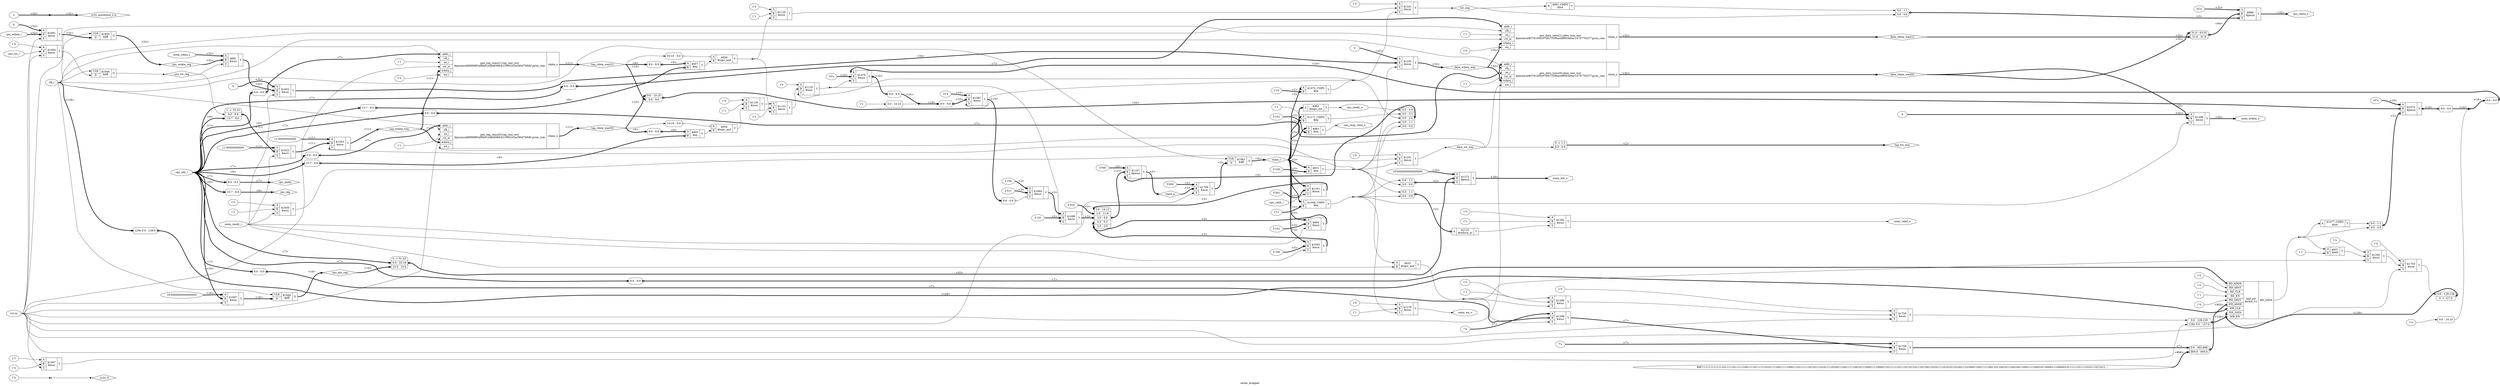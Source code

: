 digraph "cache_wrapper" {
label="cache_wrapper";
rankdir="LR";
remincross=true;
n42 [ shape=diamond, label="_sv2v_0", color="black", fontcolor="black"];
n43 [ shape=octagon, label="clk_i", color="black", fontcolor="black"];
n44 [ shape=octagon, label="cpu_adr_i", color="black", fontcolor="black"];
n45 [ shape=diamond, label="cpu_adr_reg", color="black", fontcolor="black"];
n46 [ shape=diamond, label="cpu_index", color="black", fontcolor="black"];
n47 [ shape=octagon, label="cpu_rdata_o", color="black", fontcolor="black"];
n48 [ shape=octagon, label="cpu_ready_o", color="black", fontcolor="black"];
n49 [ shape=octagon, label="cpu_resp_valid_o", color="black", fontcolor="black"];
n50 [ shape=diamond, label="cpu_tag", color="black", fontcolor="black"];
n51 [ shape=octagon, label="cpu_valid_i", color="black", fontcolor="black"];
n52 [ shape=octagon, label="cpu_wdata_i", color="black", fontcolor="black"];
n53 [ shape=diamond, label="cpu_wdata_reg", color="black", fontcolor="black"];
n54 [ shape=octagon, label="cpu_we_i", color="black", fontcolor="black"];
n55 [ shape=diamond, label="cpu_we_reg", color="black", fontcolor="black"];
n56 [ shape=diamond, label="data_rdata_way[0]", color="black", fontcolor="black"];
n57 [ shape=diamond, label="data_rdata_way[1]", color="black", fontcolor="black"];
n58 [ shape=diamond, label="data_wdata_way", color="black", fontcolor="black"];
n59 [ shape=diamond, label="data_we_way", color="black", fontcolor="black"];
n60 [ shape=diamond, label="hit_way", color="black", fontcolor="black"];
n61 [ shape=octagon, label="mem_adr_o", color="black", fontcolor="black"];
n62 [ shape=octagon, label="mem_rdata_i", color="black", fontcolor="black"];
n63 [ shape=octagon, label="mem_ready_i", color="black", fontcolor="black"];
n64 [ shape=octagon, label="mem_valid_o", color="black", fontcolor="black"];
n65 [ shape=octagon, label="mem_wdata_o", color="black", fontcolor="black"];
n66 [ shape=octagon, label="mem_we_o", color="black", fontcolor="black"];
n67 [ shape=octagon, label="rst_ni", color="black", fontcolor="black"];
n68 [ shape=diamond, label="state_n", color="black", fontcolor="black"];
n69 [ shape=diamond, label="state_r", color="black", fontcolor="black"];
n70 [ shape=diamond, label="sv2v_autoblock_2.w", color="black", fontcolor="black"];
n71 [ shape=diamond, label="tag_rdata_way[0]", color="black", fontcolor="black"];
n72 [ shape=diamond, label="tag_rdata_way[1]", color="black", fontcolor="black"];
n73 [ shape=diamond, label="tag_wdata_way", color="black", fontcolor="black"];
n74 [ shape=diamond, label="tag_we_way", color="black", fontcolor="black"];
v0 [ label="1'1" ];
c78 [ shape=record, label="{{<p75> A|<p76> B}|$937\n$add|{<p77> Y}}",  ];
c79 [ shape=record, label="{{<p75> A}|$2123\n$reduce_or|{<p77> Y}}",  ];
x1 [ shape=record, style=rounded, label="<s1> 0:0 - 1:1 |<s0> 0:0 - 0:0 ", color="black", fontcolor="black" ];
x1:e -> c79:p75:w [arrowhead=odiamond, arrowtail=odiamond, dir=both, color="black", fontcolor="black", style="setlinewidth(3)", label="<2>"];
v2 [ label="3'100" ];
c80 [ shape=record, label="{{<p75> A|<p76> B}|$931\n$eq|{<p77> Y}}",  ];
c81 [ shape=record, label="{{<p75> A|<p76> B}|$955\n$eq|{<p77> Y}}",  ];
x3 [ shape=record, style=rounded, label="<s0> 8:0 - 8:0 ", color="black", fontcolor="black" ];
x3:e -> c81:p75:w [arrowhead=odiamond, arrowtail=odiamond, dir=both, color="black", fontcolor="black", style="setlinewidth(3)", label="<9>"];
x4 [ shape=record, style=rounded, label="<s0> 15:7 - 8:0 ", color="black", fontcolor="black" ];
x4:e -> c81:p76:w [arrowhead=odiamond, arrowtail=odiamond, dir=both, color="black", fontcolor="black", style="setlinewidth(3)", label="<9>"];
c82 [ shape=record, label="{{<p75> A|<p76> B}|$957\n$eq|{<p77> Y}}",  ];
x5 [ shape=record, style=rounded, label="<s0> 8:0 - 8:0 ", color="black", fontcolor="black" ];
x5:e -> c82:p75:w [arrowhead=odiamond, arrowtail=odiamond, dir=both, color="black", fontcolor="black", style="setlinewidth(3)", label="<9>"];
x6 [ shape=record, style=rounded, label="<s0> 15:7 - 8:0 ", color="black", fontcolor="black" ];
x6:e -> c82:p76:w [arrowhead=odiamond, arrowtail=odiamond, dir=both, color="black", fontcolor="black", style="setlinewidth(3)", label="<9>"];
c83 [ shape=record, label="{{<p75> A}|$982\n$logic_not|{<p77> Y}}",  ];
v7 [ label="3'101" ];
c84 [ shape=record, label="{{<p75> A|<p76> B}|$983\n$eq|{<p77> Y}}",  ];
c85 [ shape=record, label="{{<p75> A|<p76> B}|$932\n$logic_and|{<p77> Y}}",  ];
c86 [ shape=record, label="{{<p75> A|<p76> B}|$956\n$logic_and|{<p77> Y}}",  ];
x8 [ shape=record, style=rounded, label="<s0> 10:10 - 0:0 ", color="black", fontcolor="black" ];
x8:e -> c86:p75:w [arrowhead=odiamond, arrowtail=odiamond, dir=both, color="black", fontcolor="black", label=""];
c87 [ shape=record, label="{{<p75> A|<p76> B}|$958\n$logic_and|{<p77> Y}}",  ];
x9 [ shape=record, style=rounded, label="<s0> 10:10 - 0:0 ", color="black", fontcolor="black" ];
x9:e -> c87:p75:w [arrowhead=odiamond, arrowtail=odiamond, dir=both, color="black", fontcolor="black", label=""];
c91 [ shape=record, label="{{<p88> CLK|<p89> D}|$1848\n$dff|{<p90> Q}}",  ];
c92 [ shape=record, label="{{<p88> CLK|<p89> D}|$1849\n$dff|{<p90> Q}}",  ];
c93 [ shape=record, label="{{<p88> CLK|<p89> D}|$1850\n$dff|{<p90> Q}}",  ];
c94 [ shape=record, label="{{<p88> CLK|<p89> D}|$1983\n$dff|{<p90> Q}}",  ];
v10 [ label="0" ];
c96 [ shape=record, label="{{<p75> A|<p76> B|<p95> S}|$1002\n$mux|{<p77> Y}}",  ];
v11 [ label="1'0" ];
v12 [ label="1'1" ];
c97 [ shape=record, label="{{<p75> A|<p76> B|<p95> S}|$1009\n$mux|{<p77> Y}}",  ];
v13 [ label="11'00000000000" ];
c98 [ shape=record, label="{{<p75> A|<p76> B|<p95> S}|$1023\n$mux|{<p77> Y}}",  ];
x14 [ shape=record, style=rounded, label="1 -&gt; 10:10 |<s1> 0:0 - 9:9 |<s0> 15:7 - 8:0 ", color="black", fontcolor="black" ];
x14:e -> c98:p76:w [arrowhead=odiamond, arrowtail=odiamond, dir=both, color="black", fontcolor="black", style="setlinewidth(3)", label="<11>"];
v15 [ label="3'100" ];
c99 [ shape=record, label="{{<p75> A|<p76> B|<p95> S}|$1045\n$mux|{<p77> Y}}",  ];
v16 [ label="2'11" ];
c100 [ shape=record, label="{{<p75> A|<p76> B}|$1048_CMP0\n$eq|{<p77> Y}}",  ];
v17 [ label="3'100" ];
v18 [ label="3'011" ];
c101 [ shape=record, label="{{<p75> A|<p76> B|<p95> S}|$1064\n$mux|{<p77> Y}}",  ];
x19 [ shape=record, style=rounded, label="<s0> 9:9 - 0:0 ", color="black", fontcolor="black" ];
x19:e -> c101:p95:w [arrowhead=odiamond, arrowtail=odiamond, dir=both, color="black", fontcolor="black", label=""];
v20 [ label="2'10" ];
c102 [ shape=record, label="{{<p75> A|<p76> B}|$1070_CMP0\n$eq|{<p77> Y}}",  ];
v21 [ label="10'x" ];
c103 [ shape=record, label="{{<p75> A|<p76> B|<p95> S}|$1075\n$pmux|{<p77> Y}}",  ];
x22 [ shape=record, style=rounded, label="<s1> 9:0 - 19:10 |<s0> 9:0 - 9:0 ", color="black", fontcolor="black" ];
x22:e -> c103:p76:w [arrowhead=odiamond, arrowtail=odiamond, dir=both, color="black", fontcolor="black", style="setlinewidth(3)", label="<20>"];
x23 [ shape=record, style=rounded, label="<s1> 0:0 - 1:1 |<s0> 0:0 - 0:0 ", color="black", fontcolor="black" ];
x23:e -> c103:p95:w [arrowhead=odiamond, arrowtail=odiamond, dir=both, color="black", fontcolor="black", style="setlinewidth(3)", label="<2>"];
x24 [ shape=record, style=rounded, label="<s0> 9:0 - 9:0 ", color="black", fontcolor="black" ];
c103:p77:e -> x24:w [arrowhead=odiamond, arrowtail=odiamond, dir=both, color="black", fontcolor="black", style="setlinewidth(3)", label="<10>"];
c104 [ shape=record, label="{{<p75> A}|$1077_CMP0\n$not|{<p77> Y}}",  ];
v26 [ label="10'x" ];
c105 [ shape=record, label="{{<p75> A|<p76> B|<p95> S}|$1079\n$mux|{<p77> Y}}",  ];
x25 [ shape=record, style=rounded, label="<s0> 9:0 - 9:0 ", color="black", fontcolor="black" ];
x25:e -> c105:p75:w [arrowhead=odiamond, arrowtail=odiamond, dir=both, color="black", fontcolor="black", style="setlinewidth(3)", label="<10>"];
x27 [ shape=record, style=rounded, label="<s0> 9:0 - 9:0 ", color="black", fontcolor="black" ];
c105:p77:e -> x27:w [arrowhead=odiamond, arrowtail=odiamond, dir=both, color="black", fontcolor="black", style="setlinewidth(3)", label="<10>"];
v28 [ label="10'x" ];
c106 [ shape=record, label="{{<p75> A|<p76> B|<p95> S}|$1081\n$mux|{<p77> Y}}",  ];
x29 [ shape=record, style=rounded, label="<s0> 9:0 - 9:0 ", color="black", fontcolor="black" ];
x29:e -> c106:p76:w [arrowhead=odiamond, arrowtail=odiamond, dir=both, color="black", fontcolor="black", style="setlinewidth(3)", label="<10>"];
v30 [ label="3'101" ];
c107 [ shape=record, label="{{<p75> A|<p76> B|<p95> S}|$1088\n$mux|{<p77> Y}}",  ];
v31 [ label="1'0" ];
v32 [ label="1'1" ];
c108 [ shape=record, label="{{<p75> A|<p76> B|<p95> S}|$1124\n$mux|{<p77> Y}}",  ];
v33 [ label="1'1" ];
c109 [ shape=record, label="{{<p75> A|<p76> B|<p95> S}|$1133\n$mux|{<p77> Y}}",  ];
v34 [ label="1'x" ];
c110 [ shape=record, label="{{<p75> A|<p76> B|<p95> S}|$1135\n$mux|{<p77> Y}}",  ];
v35 [ label="1'0" ];
v36 [ label="1'1" ];
c111 [ shape=record, label="{{<p75> A|<p76> B|<p95> S}|$1150\n$mux|{<p77> Y}}",  ];
v37 [ label="3'001" ];
c112 [ shape=record, label="{{<p75> A|<p76> B|<p95> S}|$1161\n$mux|{<p77> Y}}",  ];
v38 [ label="3'000" ];
v40 [ label="3'010" ];
c113 [ shape=record, label="{{<p75> A|<p76> B|<p95> S}|$1167\n$pmux|{<p77> Y}}",  ];
x39 [ shape=record, style=rounded, label="<s4> 2:0 - 14:12 |<s3> 2:0 - 11:9 |<s2> 2:0 - 8:6 |<s1> 2:0 - 5:3 |<s0> 2:0 - 2:0 ", color="black", fontcolor="black" ];
x39:e -> c113:p76:w [arrowhead=odiamond, arrowtail=odiamond, dir=both, color="black", fontcolor="black", style="setlinewidth(3)", label="<15>"];
x41 [ shape=record, style=rounded, label="<s4> 0:0 - 4:4 |<s3> 0:0 - 3:3 |<s2> 0:0 - 2:2 |<s1> 0:0 - 1:1 |<s0> 0:0 - 0:0 ", color="black", fontcolor="black" ];
x41:e -> c113:p95:w [arrowhead=odiamond, arrowtail=odiamond, dir=both, color="black", fontcolor="black", style="setlinewidth(3)", label="<5>"];
v42 [ label="1'1" ];
c114 [ shape=record, label="{{<p75> A|<p76> B}|$1171_CMP0\n$eq|{<p77> Y}}",  ];
v43 [ label="1'0" ];
c115 [ shape=record, label="{{<p75> A|<p76> B|<p95> S}|$1241\n$mux|{<p77> Y}}",  ];
v44 [ label="1'0" ];
c116 [ shape=record, label="{{<p75> A|<p76> B|<p95> S}|$1251\n$mux|{<p77> Y}}",  ];
v45 [ label="0" ];
c117 [ shape=record, label="{{<p75> A|<p76> B|<p95> S}|$1255\n$mux|{<p77> Y}}",  ];
v46 [ label="11'00000000000" ];
c118 [ shape=record, label="{{<p75> A|<p76> B|<p95> S}|$1263\n$mux|{<p77> Y}}",  ];
v47 [ label="0" ];
c119 [ shape=record, label="{{<p75> A|<p76> B|<p95> S}|$1268\n$mux|{<p77> Y}}",  ];
v48 [ label="16'0000000000000000" ];
c120 [ shape=record, label="{{<p75> A|<p76> B|<p95> S}|$1272\n$pmux|{<p77> Y}}",  ];
x49 [ shape=record, style=rounded, label="0 -&gt; 31:23 |<s1> 6:0 - 22:16 |<s0> 15:0 - 15:0 ", color="black", fontcolor="black" ];
x49:e -> c120:p76:w [arrowhead=odiamond, arrowtail=odiamond, dir=both, color="black", fontcolor="black", style="setlinewidth(3)", label="<32>"];
x50 [ shape=record, style=rounded, label="<s1> 0:0 - 1:1 |<s0> 0:0 - 0:0 ", color="black", fontcolor="black" ];
x50:e -> c120:p95:w [arrowhead=odiamond, arrowtail=odiamond, dir=both, color="black", fontcolor="black", style="setlinewidth(3)", label="<2>"];
v51 [ label="1'0" ];
v52 [ label="1'1" ];
c121 [ shape=record, label="{{<p75> A|<p76> B|<p95> S}|$1278\n$mux|{<p77> Y}}",  ];
v53 [ label="1'0" ];
v54 [ label="1'1" ];
c122 [ shape=record, label="{{<p75> A|<p76> B|<p95> S}|$1282\n$mux|{<p77> Y}}",  ];
v55 [ label="1'0" ];
v56 [ label="1'1" ];
c123 [ shape=record, label="{{<p75> A|<p76> B|<p95> S}|$1286\n$mux|{<p77> Y}}",  ];
v57 [ label="1'x" ];
c124 [ shape=record, label="{{<p75> A|<p76> B|<p95> S}|$1292\n$mux|{<p77> Y}}",  ];
v58 [ label="7'x" ];
c125 [ shape=record, label="{{<p75> A|<p76> B|<p95> S}|$1298\n$mux|{<p77> Y}}",  ];
x59 [ shape=record, style=rounded, label="<s0> 6:0 - 6:0 ", color="black", fontcolor="black" ];
x59:e -> c125:p76:w [arrowhead=odiamond, arrowtail=odiamond, dir=both, color="black", fontcolor="black", style="setlinewidth(3)", label="<7>"];
v60 [ label="1'1" ];
v61 [ label="1'0" ];
c126 [ shape=record, label="{{<p75> A|<p76> B|<p95> S}|$1307\n$mux|{<p77> Y}}",  ];
v62 [ label="0" ];
c127 [ shape=record, label="{{<p75> A|<p76> B|<p95> S}|$1691\n$mux|{<p77> Y}}",  ];
v63 [ label="1'0" ];
c128 [ shape=record, label="{{<p75> A|<p76> B|<p95> S}|$1694\n$mux|{<p77> Y}}",  ];
v64 [ label="16'0000000000000000" ];
c129 [ shape=record, label="{{<p75> A|<p76> B|<p95> S}|$1697\n$mux|{<p77> Y}}",  ];
v65 [ label="1'0" ];
c130 [ shape=record, label="{{<p75> A|<p76> B|<p95> S}|$1700\n$mux|{<p77> Y}}",  ];
v66 [ label="1'x" ];
c131 [ shape=record, label="{{<p75> A|<p76> B|<p95> S}|$1703\n$mux|{<p77> Y}}",  ];
v67 [ label="7'x" ];
c132 [ shape=record, label="{{<p75> A|<p76> B|<p95> S}|$1706\n$mux|{<p77> Y}}",  ];
v68 [ label="3'000" ];
c133 [ shape=record, label="{{<p75> A|<p76> B|<p95> S}|$1709\n$mux|{<p77> Y}}",  ];
v69 [ label="32'x" ];
c134 [ shape=record, label="{{<p75> A|<p76> B|<p95> S}|$989\n$pmux|{<p77> Y}}",  ];
x70 [ shape=record, style=rounded, label="<s1> 31:0 - 63:32 |<s0> 31:0 - 31:0 ", color="black", fontcolor="black" ];
x70:e -> c134:p76:w [arrowhead=odiamond, arrowtail=odiamond, dir=both, color="black", fontcolor="black", style="setlinewidth(3)", label="<64>"];
x71 [ shape=record, style=rounded, label="<s1> 0:0 - 1:1 |<s0> 0:0 - 0:0 ", color="black", fontcolor="black" ];
x71:e -> c134:p95:w [arrowhead=odiamond, arrowtail=odiamond, dir=both, color="black", fontcolor="black", style="setlinewidth(3)", label="<2>"];
c135 [ shape=record, label="{{<p75> A}|$991_CMP0\n$not|{<p77> Y}}",  ];
v72 [ label="3'101" ];
c136 [ shape=record, label="{{<p75> A|<p76> B|<p95> S}|$995\n$mux|{<p77> Y}}",  ];
c137 [ shape=record, label="{{<p75> A|<p76> B|<p95> S}|$981\n$mux|{<p77> Y}}",  ];
v74 [ label="1'1" ];
c143 [ shape=record, label="{{<p138> addr_i|<p43> clk_i|<p139> en_i|<p67> rst_ni|<p140> wdata_i|<p141> we_i}|gen_data_rams[0].data_ram_inst\n$paramod$078190fc970fe7358bacbff963a0ac1479776257&#9586;prim_ram|{<p142> rdata_o}}",  ];
x73 [ shape=record, style=rounded, label="<s0> 6:0 - 6:0 ", color="black", fontcolor="black" ];
x73:e -> c143:p138:w [arrowhead=odiamond, arrowtail=odiamond, dir=both, color="black", fontcolor="black", style="setlinewidth(3)", label="<7>"];
v76 [ label="1'1" ];
v77 [ label="1'0" ];
c144 [ shape=record, label="{{<p138> addr_i|<p43> clk_i|<p139> en_i|<p67> rst_ni|<p140> wdata_i|<p141> we_i}|gen_data_rams[1].data_ram_inst\n$paramod$078190fc970fe7358bacbff963a0ac1479776257&#9586;prim_ram|{<p142> rdata_o}}",  ];
x75 [ shape=record, style=rounded, label="<s0> 6:0 - 6:0 ", color="black", fontcolor="black" ];
x75:e -> c144:p138:w [arrowhead=odiamond, arrowtail=odiamond, dir=both, color="black", fontcolor="black", style="setlinewidth(3)", label="<7>"];
v79 [ label="1'1" ];
c145 [ shape=record, label="{{<p138> addr_i|<p43> clk_i|<p139> en_i|<p67> rst_ni|<p140> wdata_i|<p141> we_i}|gen_tag_rams[0].tag_ram_inst\n$paramod$f989f65af6b61bdb6696b421990243a390d709db&#9586;prim_ram|{<p142> rdata_o}}",  ];
x78 [ shape=record, style=rounded, label="<s0> 6:0 - 6:0 ", color="black", fontcolor="black" ];
x78:e -> c145:p138:w [arrowhead=odiamond, arrowtail=odiamond, dir=both, color="black", fontcolor="black", style="setlinewidth(3)", label="<7>"];
v81 [ label="1'1" ];
v82 [ label="1'0" ];
c146 [ shape=record, label="{{<p138> addr_i|<p43> clk_i|<p139> en_i|<p67> rst_ni|<p140> wdata_i|<p141> we_i}|gen_tag_rams[1].tag_ram_inst\n$paramod$f989f65af6b61bdb6696b421990243a390d709db&#9586;prim_ram|{<p142> rdata_o}}",  ];
x80 [ shape=record, style=rounded, label="<s0> 6:0 - 6:0 ", color="black", fontcolor="black" ];
x80:e -> c146:p138:w [arrowhead=odiamond, arrowtail=odiamond, dir=both, color="black", fontcolor="black", style="setlinewidth(3)", label="<7>"];
v84 [ label="1'0" ];
v85 [ label="1'x" ];
v86 [ label="1'1" ];
v87 [ label="1'0" ];
v89 [ label="896'111111111111101111101111110011110111111010111100111110001110111111011011101011110100111001111100101110001111000011011111101110110110111011001101011110101011010011101000110011111001101100101110010011000111100010110000111000001011111101111010111011011..." ];
c157 [ shape=record, label="{{<p147> RD_ADDR|<p148> RD_ARST|<p149> RD_CLK|<p150> RD_EN|<p151> RD_SRST|<p152> WR_ADDR|<p153> WR_CLK|<p154> WR_DATA|<p155> WR_EN}|repl_ptr\n$mem_v2|{<p156> RD_DATA}}",  ];
x83 [ shape=record, style=rounded, label="<s0> 6:0 - 6:0 ", color="black", fontcolor="black" ];
x83:e -> c157:p147:w [arrowhead=odiamond, arrowtail=odiamond, dir=both, color="black", fontcolor="black", style="setlinewidth(3)", label="<7>"];
x88 [ shape=record, style=rounded, label="<s1> 6:0 - 902:896 |<s0> 895:0 - 895:0 ", color="black", fontcolor="black" ];
x88:e -> c157:p152:w [arrowhead=odiamond, arrowtail=odiamond, dir=both, color="black", fontcolor="black", style="setlinewidth(3)", label="<903>"];
x90 [ shape=record, style=rounded, label="<s128> 129x 0:0 - 128:0 ", color="black", fontcolor="black" ];
x90:e -> c157:p153:w [arrowhead=odiamond, arrowtail=odiamond, dir=both, color="black", fontcolor="black", style="setlinewidth(3)", label="<129>"];
x91 [ shape=record, style=rounded, label="<s1> 0:0 - 128:128 |0 -&gt; 127:0 ", color="black", fontcolor="black" ];
x91:e -> c157:p154:w [arrowhead=odiamond, arrowtail=odiamond, dir=both, color="black", fontcolor="black", style="setlinewidth(3)", label="<129>"];
x92 [ shape=record, style=rounded, label="<s128> 0:0 - 128:128 |<s127> 128x 0:0 - 127:0 ", color="black", fontcolor="black" ];
x92:e -> c157:p155:w [arrowhead=odiamond, arrowtail=odiamond, dir=both, color="black", fontcolor="black", style="setlinewidth(3)", label="<129>"];
v93 [ label="1'x" ];
x94 [ shape=record, style=rounded, label="<s0> 0:0 - 10:10 ", color="black", fontcolor="black" ];
v95 [ label="1'x" ];
x96 [ shape=record, style=rounded, label="<s0> 0:0 - 10:10 ", color="black", fontcolor="black" ];
v97 [ label="1'0" ];
x98 [shape=point, ];
x99 [ shape=record, style=rounded, label="<s0> 6:0 - 6:0 ", color="black", fontcolor="black" ];
x100 [ shape=record, style=rounded, label="<s0> 15:7 - 8:0 ", color="black", fontcolor="black" ];
v101 [ label="2" ];
x102 [shape=point, ];
x103 [ shape=record, style=rounded, label="0 -&gt; 1:1 |<s0> 0:0 - 0:0 ", color="black", fontcolor="black" ];
c126:p77:e -> x92:s127:w [color="black", fontcolor="black", label=""];
c124:p77:e -> c131:p76:w [color="black", fontcolor="black", label=""];
c123:p77:e -> c130:p76:w [color="black", fontcolor="black", label=""];
c96:p77:e -> c117:p76:w [color="black", fontcolor="black", style="setlinewidth(3)", label="<32>"];
c97:p77:e -> c116:p76:w [color="black", fontcolor="black", label=""];
c111:p77:e -> c109:p75:w [color="black", fontcolor="black", label=""];
c112:p77:e -> x39:s4:w [color="black", fontcolor="black", style="setlinewidth(3)", label="<3>"];
c98:p77:e -> c118:p76:w [color="black", fontcolor="black", style="setlinewidth(3)", label="<11>"];
c106:p77:e -> x19:s0:w [color="black", fontcolor="black", style="setlinewidth(3)", label="<10>"];
n18 [ shape=point ];
c110:p77:e -> n18:w [color="black", fontcolor="black", label=""];
n18:e -> c105:p95:w [color="black", fontcolor="black", label=""];
n18:e -> c107:p95:w [color="black", fontcolor="black", label=""];
c108:p77:e -> c115:p76:w [color="black", fontcolor="black", label=""];
c132:p77:e -> x88:s1:w [color="black", fontcolor="black", style="setlinewidth(3)", label="<7>"];
c107:p77:e -> x39:s2:w [color="black", fontcolor="black", style="setlinewidth(3)", label="<3>"];
c101:p77:e -> c107:p75:w [color="black", fontcolor="black", style="setlinewidth(3)", label="<3>"];
c99:p77:e -> x39:s1:w [color="black", fontcolor="black", style="setlinewidth(3)", label="<3>"];
c136:p77:e -> x39:s0:w [color="black", fontcolor="black", style="setlinewidth(3)", label="<3>"];
c78:p77:e -> c124:p76:w [color="black", fontcolor="black", label=""];
c79:p77:e -> c122:p95:w [color="black", fontcolor="black", label=""];
n26 [ shape=point ];
x24:s0:e -> n26:w [color="black", fontcolor="black", style="setlinewidth(3)", label="<10>"];
x94:s0:e -> n26:w [color="black", fontcolor="black", label=""];
n26:e -> x25:s0:w [color="black", fontcolor="black", style="setlinewidth(3)", label="<10>"];
n27 [ shape=point ];
x27:s0:e -> n27:w [color="black", fontcolor="black", style="setlinewidth(3)", label="<10>"];
x96:s0:e -> n27:w [color="black", fontcolor="black", label=""];
n27:e -> x29:s0:w [color="black", fontcolor="black", style="setlinewidth(3)", label="<10>"];
n28 [ shape=point ];
c80:p77:e -> n28:w [color="black", fontcolor="black", label=""];
n28:e -> c116:p95:w [color="black", fontcolor="black", label=""];
n28:e -> c117:p95:w [color="black", fontcolor="black", label=""];
n28:e -> c118:p95:w [color="black", fontcolor="black", label=""];
n28:e -> c85:p75:w [color="black", fontcolor="black", label=""];
n28:e -> x1:s1:w [color="black", fontcolor="black", label=""];
n28:e -> x41:s0:w [color="black", fontcolor="black", label=""];
n28:e -> x50:s0:w [color="black", fontcolor="black", label=""];
c81:p77:e -> c86:p76:w [color="black", fontcolor="black", label=""];
c131:p77:e -> x91:s1:w [color="black", fontcolor="black", label=""];
c82:p77:e -> c87:p76:w [color="black", fontcolor="black", label=""];
n31 [ shape=point ];
c85:p77:e -> n31:w [color="black", fontcolor="black", label=""];
n31:e -> c123:p95:w [color="black", fontcolor="black", label=""];
n31:e -> c124:p95:w [color="black", fontcolor="black", label=""];
n31:e -> c125:p95:w [color="black", fontcolor="black", label=""];
c86:p77:e -> c111:p95:w [color="black", fontcolor="black", label=""];
n33 [ shape=point ];
c87:p77:e -> n33:w [color="black", fontcolor="black", label=""];
n33:e -> c108:p95:w [color="black", fontcolor="black", label=""];
n33:e -> c109:p95:w [color="black", fontcolor="black", label=""];
n34 [ shape=point ];
c157:p156:e -> n34:w [color="black", fontcolor="black", label=""];
n34:e -> c104:p75:w [color="black", fontcolor="black", label=""];
n34:e -> c78:p75:w [color="black", fontcolor="black", label=""];
n34:e -> x23:s0:w [color="black", fontcolor="black", label=""];
n35 [ shape=point ];
c100:p77:e -> n35:w [color="black", fontcolor="black", label=""];
n35:e -> c119:p95:w [color="black", fontcolor="black", label=""];
n35:e -> c121:p95:w [color="black", fontcolor="black", label=""];
n35:e -> x1:s0:w [color="black", fontcolor="black", label=""];
n35:e -> x41:s1:w [color="black", fontcolor="black", label=""];
n35:e -> x50:s1:w [color="black", fontcolor="black", label=""];
n36 [ shape=point ];
c102:p77:e -> n36:w [color="black", fontcolor="black", label=""];
n36:e -> c106:p95:w [color="black", fontcolor="black", label=""];
n36:e -> c110:p95:w [color="black", fontcolor="black", label=""];
n36:e -> c115:p95:w [color="black", fontcolor="black", label=""];
n36:e -> x41:s2:w [color="black", fontcolor="black", label=""];
c104:p77:e -> x23:s1:w [color="black", fontcolor="black", label=""];
c109:p77:e -> c110:p76:w [color="black", fontcolor="black", label=""];
c114:p77:e -> x41:s3:w [color="black", fontcolor="black", label=""];
c130:p77:e -> x92:s128:w [color="black", fontcolor="black", label=""];
c135:p77:e -> x71:s1:w [color="black", fontcolor="black", label=""];
c137:p77:e -> c96:p76:w [color="black", fontcolor="black", style="setlinewidth(3)", label="<32>"];
x98:e -> n42:w [color="black", fontcolor="black", label=""];
n43:e -> c143:p43:w [color="black", fontcolor="black", label=""];
n43:e -> c144:p43:w [color="black", fontcolor="black", label=""];
n43:e -> c145:p43:w [color="black", fontcolor="black", label=""];
n43:e -> c146:p43:w [color="black", fontcolor="black", label=""];
n43:e -> c91:p88:w [color="black", fontcolor="black", label=""];
n43:e -> c92:p88:w [color="black", fontcolor="black", label=""];
n43:e -> c93:p88:w [color="black", fontcolor="black", label=""];
n43:e -> c94:p88:w [color="black", fontcolor="black", label=""];
n43:e -> x90:s128:w [color="black", fontcolor="black", style="setlinewidth(3)", label="<129>"];
n44:e -> c129:p76:w [color="black", fontcolor="black", style="setlinewidth(3)", label="<16>"];
n44:e -> x100:s0:w [color="black", fontcolor="black", style="setlinewidth(3)", label="<9>"];
n44:e -> x14:s0:w [color="black", fontcolor="black", style="setlinewidth(3)", label="<9>"];
n44:e -> x49:s1:w [color="black", fontcolor="black", style="setlinewidth(3)", label="<7>"];
n44:e -> x4:s0:w [color="black", fontcolor="black", style="setlinewidth(3)", label="<9>"];
n44:e -> x59:s0:w [color="black", fontcolor="black", style="setlinewidth(3)", label="<7>"];
n44:e -> x6:s0:w [color="black", fontcolor="black", style="setlinewidth(3)", label="<9>"];
n44:e -> x73:s0:w [color="black", fontcolor="black", style="setlinewidth(3)", label="<7>"];
n44:e -> x75:s0:w [color="black", fontcolor="black", style="setlinewidth(3)", label="<7>"];
n44:e -> x78:s0:w [color="black", fontcolor="black", style="setlinewidth(3)", label="<7>"];
n44:e -> x80:s0:w [color="black", fontcolor="black", style="setlinewidth(3)", label="<7>"];
n44:e -> x83:s0:w [color="black", fontcolor="black", style="setlinewidth(3)", label="<7>"];
n44:e -> x99:s0:w [color="black", fontcolor="black", style="setlinewidth(3)", label="<7>"];
c92:p90:e -> n45:w [color="black", fontcolor="black", style="setlinewidth(3)", label="<16>"];
n45:e -> x49:s0:w [color="black", fontcolor="black", style="setlinewidth(3)", label="<16>"];
x99:e -> n46:w [color="black", fontcolor="black", style="setlinewidth(3)", label="<7>"];
c134:p77:e -> n47:w [color="black", fontcolor="black", style="setlinewidth(3)", label="<32>"];
c83:p77:e -> n48:w [color="black", fontcolor="black", label=""];
n48:e -> x41:s4:w [color="black", fontcolor="black", label=""];
c84:p77:e -> n49:w [color="black", fontcolor="black", label=""];
c129:p77:e -> c92:p89:w [color="black", fontcolor="black", style="setlinewidth(3)", label="<16>"];
x100:e -> n50:w [color="black", fontcolor="black", style="setlinewidth(3)", label="<9>"];
n51:e -> c112:p95:w [color="black", fontcolor="black", label=""];
n52:e -> c127:p76:w [color="black", fontcolor="black", style="setlinewidth(3)", label="<32>"];
c93:p90:e -> n53:w [color="black", fontcolor="black", style="setlinewidth(3)", label="<32>"];
n53:e -> c137:p76:w [color="black", fontcolor="black", style="setlinewidth(3)", label="<32>"];
n54:e -> c128:p76:w [color="black", fontcolor="black", label=""];
c91:p90:e -> n55:w [color="black", fontcolor="black", label=""];
n55:e -> c137:p95:w [color="black", fontcolor="black", label=""];
n55:e -> x14:s1:w [color="black", fontcolor="black", label=""];
c143:p142:e -> n56:w [color="black", fontcolor="black", style="setlinewidth(3)", label="<32>"];
n56:e -> c119:p76:w [color="black", fontcolor="black", style="setlinewidth(3)", label="<32>"];
n56:e -> x70:s1:w [color="black", fontcolor="black", style="setlinewidth(3)", label="<32>"];
c144:p142:e -> n57:w [color="black", fontcolor="black", style="setlinewidth(3)", label="<32>"];
n57:e -> x70:s0:w [color="black", fontcolor="black", style="setlinewidth(3)", label="<32>"];
c117:p77:e -> n58:w [color="black", fontcolor="black", style="setlinewidth(3)", label="<32>"];
n58:e -> c143:p140:w [color="black", fontcolor="black", style="setlinewidth(3)", label="<32>"];
n58:e -> c144:p140:w [color="black", fontcolor="black", style="setlinewidth(3)", label="<32>"];
c116:p77:e -> n59:w [color="black", fontcolor="black", label=""];
n59:e -> c143:p141:w [color="black", fontcolor="black", label=""];
n59:e -> c145:p141:w [color="black", fontcolor="black", label=""];
n59:e -> x103:s0:w [color="black", fontcolor="black", label=""];
c127:p77:e -> c93:p89:w [color="black", fontcolor="black", style="setlinewidth(3)", label="<32>"];
c115:p77:e -> n60:w [color="black", fontcolor="black", label=""];
n60:e -> c135:p75:w [color="black", fontcolor="black", label=""];
n60:e -> x71:s0:w [color="black", fontcolor="black", label=""];
c120:p77:e -> n61:w [color="black", fontcolor="black", style="setlinewidth(3)", label="<16>"];
n62:e -> c137:p75:w [color="black", fontcolor="black", style="setlinewidth(3)", label="<32>"];
n63:e -> c136:p95:w [color="black", fontcolor="black", label=""];
n63:e -> c85:p76:w [color="black", fontcolor="black", label=""];
n63:e -> c96:p95:w [color="black", fontcolor="black", label=""];
n63:e -> c97:p95:w [color="black", fontcolor="black", label=""];
n63:e -> c98:p95:w [color="black", fontcolor="black", label=""];
n63:e -> c99:p95:w [color="black", fontcolor="black", label=""];
c122:p77:e -> n64:w [color="black", fontcolor="black", label=""];
c119:p77:e -> n65:w [color="black", fontcolor="black", style="setlinewidth(3)", label="<32>"];
c121:p77:e -> n66:w [color="black", fontcolor="black", label=""];
n67:e -> c126:p95:w [color="black", fontcolor="black", label=""];
n67:e -> c127:p95:w [color="black", fontcolor="black", label=""];
n67:e -> c128:p95:w [color="black", fontcolor="black", label=""];
n67:e -> c129:p95:w [color="black", fontcolor="black", label=""];
n67:e -> c130:p95:w [color="black", fontcolor="black", label=""];
n67:e -> c131:p95:w [color="black", fontcolor="black", label=""];
n67:e -> c132:p95:w [color="black", fontcolor="black", label=""];
n67:e -> c133:p95:w [color="black", fontcolor="black", label=""];
n67:e -> c143:p67:w [color="black", fontcolor="black", label=""];
n67:e -> c144:p67:w [color="black", fontcolor="black", label=""];
n67:e -> c145:p67:w [color="black", fontcolor="black", label=""];
n67:e -> c146:p67:w [color="black", fontcolor="black", label=""];
c113:p77:e -> n68:w [color="black", fontcolor="black", style="setlinewidth(3)", label="<3>"];
n68:e -> c133:p76:w [color="black", fontcolor="black", style="setlinewidth(3)", label="<3>"];
c94:p90:e -> n69:w [color="black", fontcolor="black", style="setlinewidth(3)", label="<3>"];
n69:e -> c100:p75:w [color="black", fontcolor="black", style="setlinewidth(3)", label="<3>"];
n69:e -> c102:p75:w [color="black", fontcolor="black", style="setlinewidth(3)", label="<3>"];
n69:e -> c112:p75:w [color="black", fontcolor="black", style="setlinewidth(3)", label="<3>"];
n69:e -> c114:p75:w [color="black", fontcolor="black", style="setlinewidth(3)", label="<3>"];
n69:e -> c136:p75:w [color="black", fontcolor="black", style="setlinewidth(3)", label="<3>"];
n69:e -> c80:p75:w [color="black", fontcolor="black", style="setlinewidth(3)", label="<3>"];
n69:e -> c83:p75:w [color="black", fontcolor="black", style="setlinewidth(3)", label="<3>"];
n69:e -> c84:p75:w [color="black", fontcolor="black", style="setlinewidth(3)", label="<3>"];
n69:e -> c99:p75:w [color="black", fontcolor="black", style="setlinewidth(3)", label="<3>"];
c128:p77:e -> c91:p89:w [color="black", fontcolor="black", label=""];
x102:e -> n70:w [color="black", fontcolor="black", style="setlinewidth(3)", label="<32>"];
c145:p142:e -> n71:w [color="black", fontcolor="black", style="setlinewidth(3)", label="<11>"];
n71:e -> x22:s1:w [color="black", fontcolor="black", style="setlinewidth(3)", label="<10>"];
n71:e -> x3:s0:w [color="black", fontcolor="black", style="setlinewidth(3)", label="<9>"];
n71:e -> x8:s0:w [color="black", fontcolor="black", label=""];
c146:p142:e -> n72:w [color="black", fontcolor="black", style="setlinewidth(3)", label="<11>"];
n72:e -> x22:s0:w [color="black", fontcolor="black", style="setlinewidth(3)", label="<10>"];
n72:e -> x5:s0:w [color="black", fontcolor="black", style="setlinewidth(3)", label="<9>"];
n72:e -> x9:s0:w [color="black", fontcolor="black", label=""];
c118:p77:e -> n73:w [color="black", fontcolor="black", style="setlinewidth(3)", label="<11>"];
n73:e -> c145:p140:w [color="black", fontcolor="black", style="setlinewidth(3)", label="<11>"];
n73:e -> c146:p140:w [color="black", fontcolor="black", style="setlinewidth(3)", label="<11>"];
x103:e -> n74:w [color="black", fontcolor="black", style="setlinewidth(3)", label="<2>"];
c133:p77:e -> c94:p89:w [color="black", fontcolor="black", style="setlinewidth(3)", label="<3>"];
c125:p77:e -> c132:p76:w [color="black", fontcolor="black", style="setlinewidth(3)", label="<7>"];
v0:e -> c78:p76:w [color="black", fontcolor="black", label=""];
v10:e -> c96:p75:w [color="black", fontcolor="black", style="setlinewidth(3)", label="<32>"];
v101:e -> x102:w [color="black", fontcolor="black", style="setlinewidth(3)", label="<32>"];
v11:e -> c97:p75:w [color="black", fontcolor="black", label=""];
v12:e -> c97:p76:w [color="black", fontcolor="black", label=""];
v13:e -> c98:p75:w [color="black", fontcolor="black", style="setlinewidth(3)", label="<11>"];
v15:e -> c99:p76:w [color="black", fontcolor="black", style="setlinewidth(3)", label="<3>"];
v16:e -> c100:p76:w [color="black", fontcolor="black", style="setlinewidth(3)", label="<2>"];
v17:e -> c101:p75:w [color="black", fontcolor="black", style="setlinewidth(3)", label="<3>"];
v18:e -> c101:p76:w [color="black", fontcolor="black", style="setlinewidth(3)", label="<3>"];
v2:e -> c80:p76:w [color="black", fontcolor="black", style="setlinewidth(3)", label="<3>"];
v20:e -> c102:p76:w [color="black", fontcolor="black", style="setlinewidth(3)", label="<2>"];
v21:e -> c103:p75:w [color="black", fontcolor="black", style="setlinewidth(3)", label="<10>"];
v26:e -> c105:p76:w [color="black", fontcolor="black", style="setlinewidth(3)", label="<10>"];
v28:e -> c106:p75:w [color="black", fontcolor="black", style="setlinewidth(3)", label="<10>"];
v30:e -> c107:p76:w [color="black", fontcolor="black", style="setlinewidth(3)", label="<3>"];
v31:e -> c108:p75:w [color="black", fontcolor="black", label=""];
v32:e -> c108:p76:w [color="black", fontcolor="black", label=""];
v33:e -> c109:p76:w [color="black", fontcolor="black", label=""];
v34:e -> c110:p75:w [color="black", fontcolor="black", label=""];
v35:e -> c111:p75:w [color="black", fontcolor="black", label=""];
v36:e -> c111:p76:w [color="black", fontcolor="black", label=""];
v37:e -> c112:p76:w [color="black", fontcolor="black", style="setlinewidth(3)", label="<3>"];
v38:e -> c113:p75:w [color="black", fontcolor="black", style="setlinewidth(3)", label="<3>"];
v40:e -> x39:s3:w [color="black", fontcolor="black", style="setlinewidth(3)", label="<3>"];
v42:e -> c114:p76:w [color="black", fontcolor="black", label=""];
v43:e -> c115:p75:w [color="black", fontcolor="black", label=""];
v44:e -> c116:p75:w [color="black", fontcolor="black", label=""];
v45:e -> c117:p75:w [color="black", fontcolor="black", style="setlinewidth(3)", label="<32>"];
v46:e -> c118:p75:w [color="black", fontcolor="black", style="setlinewidth(3)", label="<11>"];
v47:e -> c119:p75:w [color="black", fontcolor="black", style="setlinewidth(3)", label="<32>"];
v48:e -> c120:p75:w [color="black", fontcolor="black", style="setlinewidth(3)", label="<16>"];
v51:e -> c121:p75:w [color="black", fontcolor="black", label=""];
v52:e -> c121:p76:w [color="black", fontcolor="black", label=""];
v53:e -> c122:p75:w [color="black", fontcolor="black", label=""];
v54:e -> c122:p76:w [color="black", fontcolor="black", label=""];
v55:e -> c123:p75:w [color="black", fontcolor="black", label=""];
v56:e -> c123:p76:w [color="black", fontcolor="black", label=""];
v57:e -> c124:p75:w [color="black", fontcolor="black", label=""];
v58:e -> c125:p75:w [color="black", fontcolor="black", style="setlinewidth(3)", label="<7>"];
v60:e -> c126:p75:w [color="black", fontcolor="black", label=""];
v61:e -> c126:p76:w [color="black", fontcolor="black", label=""];
v62:e -> c127:p75:w [color="black", fontcolor="black", style="setlinewidth(3)", label="<32>"];
v63:e -> c128:p75:w [color="black", fontcolor="black", label=""];
v64:e -> c129:p75:w [color="black", fontcolor="black", style="setlinewidth(3)", label="<16>"];
v65:e -> c130:p75:w [color="black", fontcolor="black", label=""];
v66:e -> c131:p75:w [color="black", fontcolor="black", label=""];
v67:e -> c132:p75:w [color="black", fontcolor="black", style="setlinewidth(3)", label="<7>"];
v68:e -> c133:p75:w [color="black", fontcolor="black", style="setlinewidth(3)", label="<3>"];
v69:e -> c134:p75:w [color="black", fontcolor="black", style="setlinewidth(3)", label="<32>"];
v7:e -> c84:p76:w [color="black", fontcolor="black", style="setlinewidth(3)", label="<3>"];
v72:e -> c136:p76:w [color="black", fontcolor="black", style="setlinewidth(3)", label="<3>"];
v74:e -> c143:p139:w [color="black", fontcolor="black", label=""];
v76:e -> c144:p139:w [color="black", fontcolor="black", label=""];
v77:e -> c144:p141:w [color="black", fontcolor="black", label=""];
v79:e -> c145:p139:w [color="black", fontcolor="black", label=""];
v81:e -> c146:p139:w [color="black", fontcolor="black", label=""];
v82:e -> c146:p141:w [color="black", fontcolor="black", label=""];
v84:e -> c157:p148:w [color="black", fontcolor="black", label=""];
v85:e -> c157:p149:w [color="black", fontcolor="black", label=""];
v86:e -> c157:p150:w [color="black", fontcolor="black", label=""];
v87:e -> c157:p151:w [color="black", fontcolor="black", label=""];
v89:e -> x88:s0:w [color="black", fontcolor="black", style="setlinewidth(3)", label="<896>"];
v93:e -> x94:w [color="black", fontcolor="black", label=""];
v95:e -> x96:w [color="black", fontcolor="black", label=""];
v97:e -> x98:w [color="black", fontcolor="black", label=""];
}
